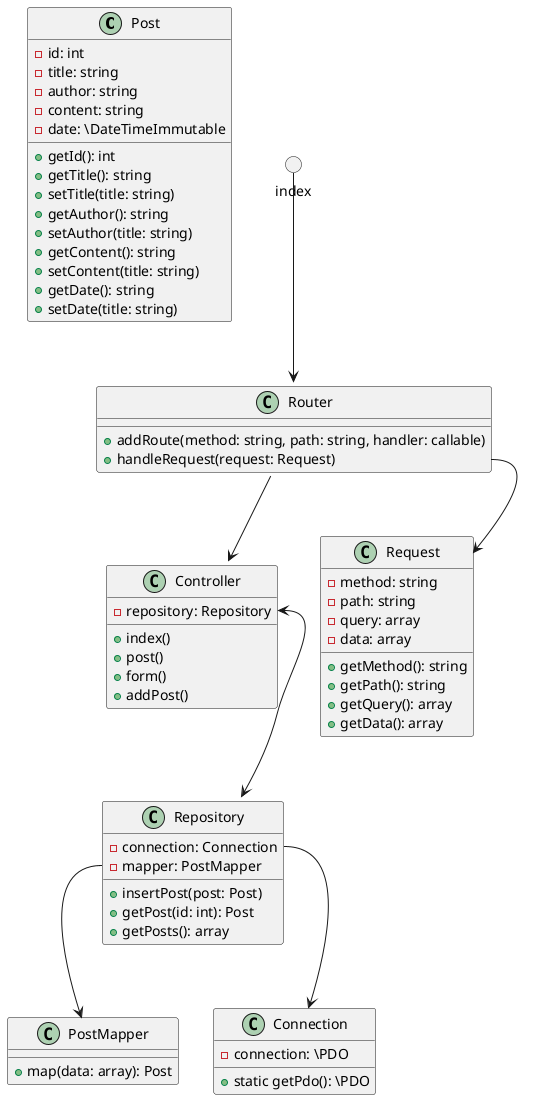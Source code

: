 @startuml
'https://plantuml.com/class-diagram

class Post {
    - id: int
    - title: string
    - author: string
    - content: string
    - date: \DateTimeImmutable
    + getId(): int
    + getTitle(): string
    + setTitle(title: string)
    + getAuthor(): string
    + setAuthor(title: string)
    + getContent(): string
    + setContent(title: string)
    + getDate(): string
    + setDate(title: string)
}

class PostMapper {
    + map(data: array): Post
}

class Connection {
    - connection: \PDO
    + static getPdo(): \PDO
}

class Repository {
    - connection: Connection
    - mapper: PostMapper
    + insertPost(post: Post)
    + getPost(id: int): Post
    + getPosts(): array
}

class Controller {
    - repository: Repository
    + index()
    + post()
    + form()
    + addPost()
}

class Request {
    - method: string
    - path: string
    - query: array
    - data: array
    + getMethod(): string
    + getPath(): string
    + getQuery(): array
    + getData(): array
}

class Router {
    + addRoute(method: string, path: string, handler: callable)
    + handleRequest(request: Request)
}

() index

Repository::mapper --> PostMapper
Repository::connection --> Connection
Controller::repository <--> Repository
Router::handleRequest --> Request
Router --> Controller
index --> Router

@enduml
